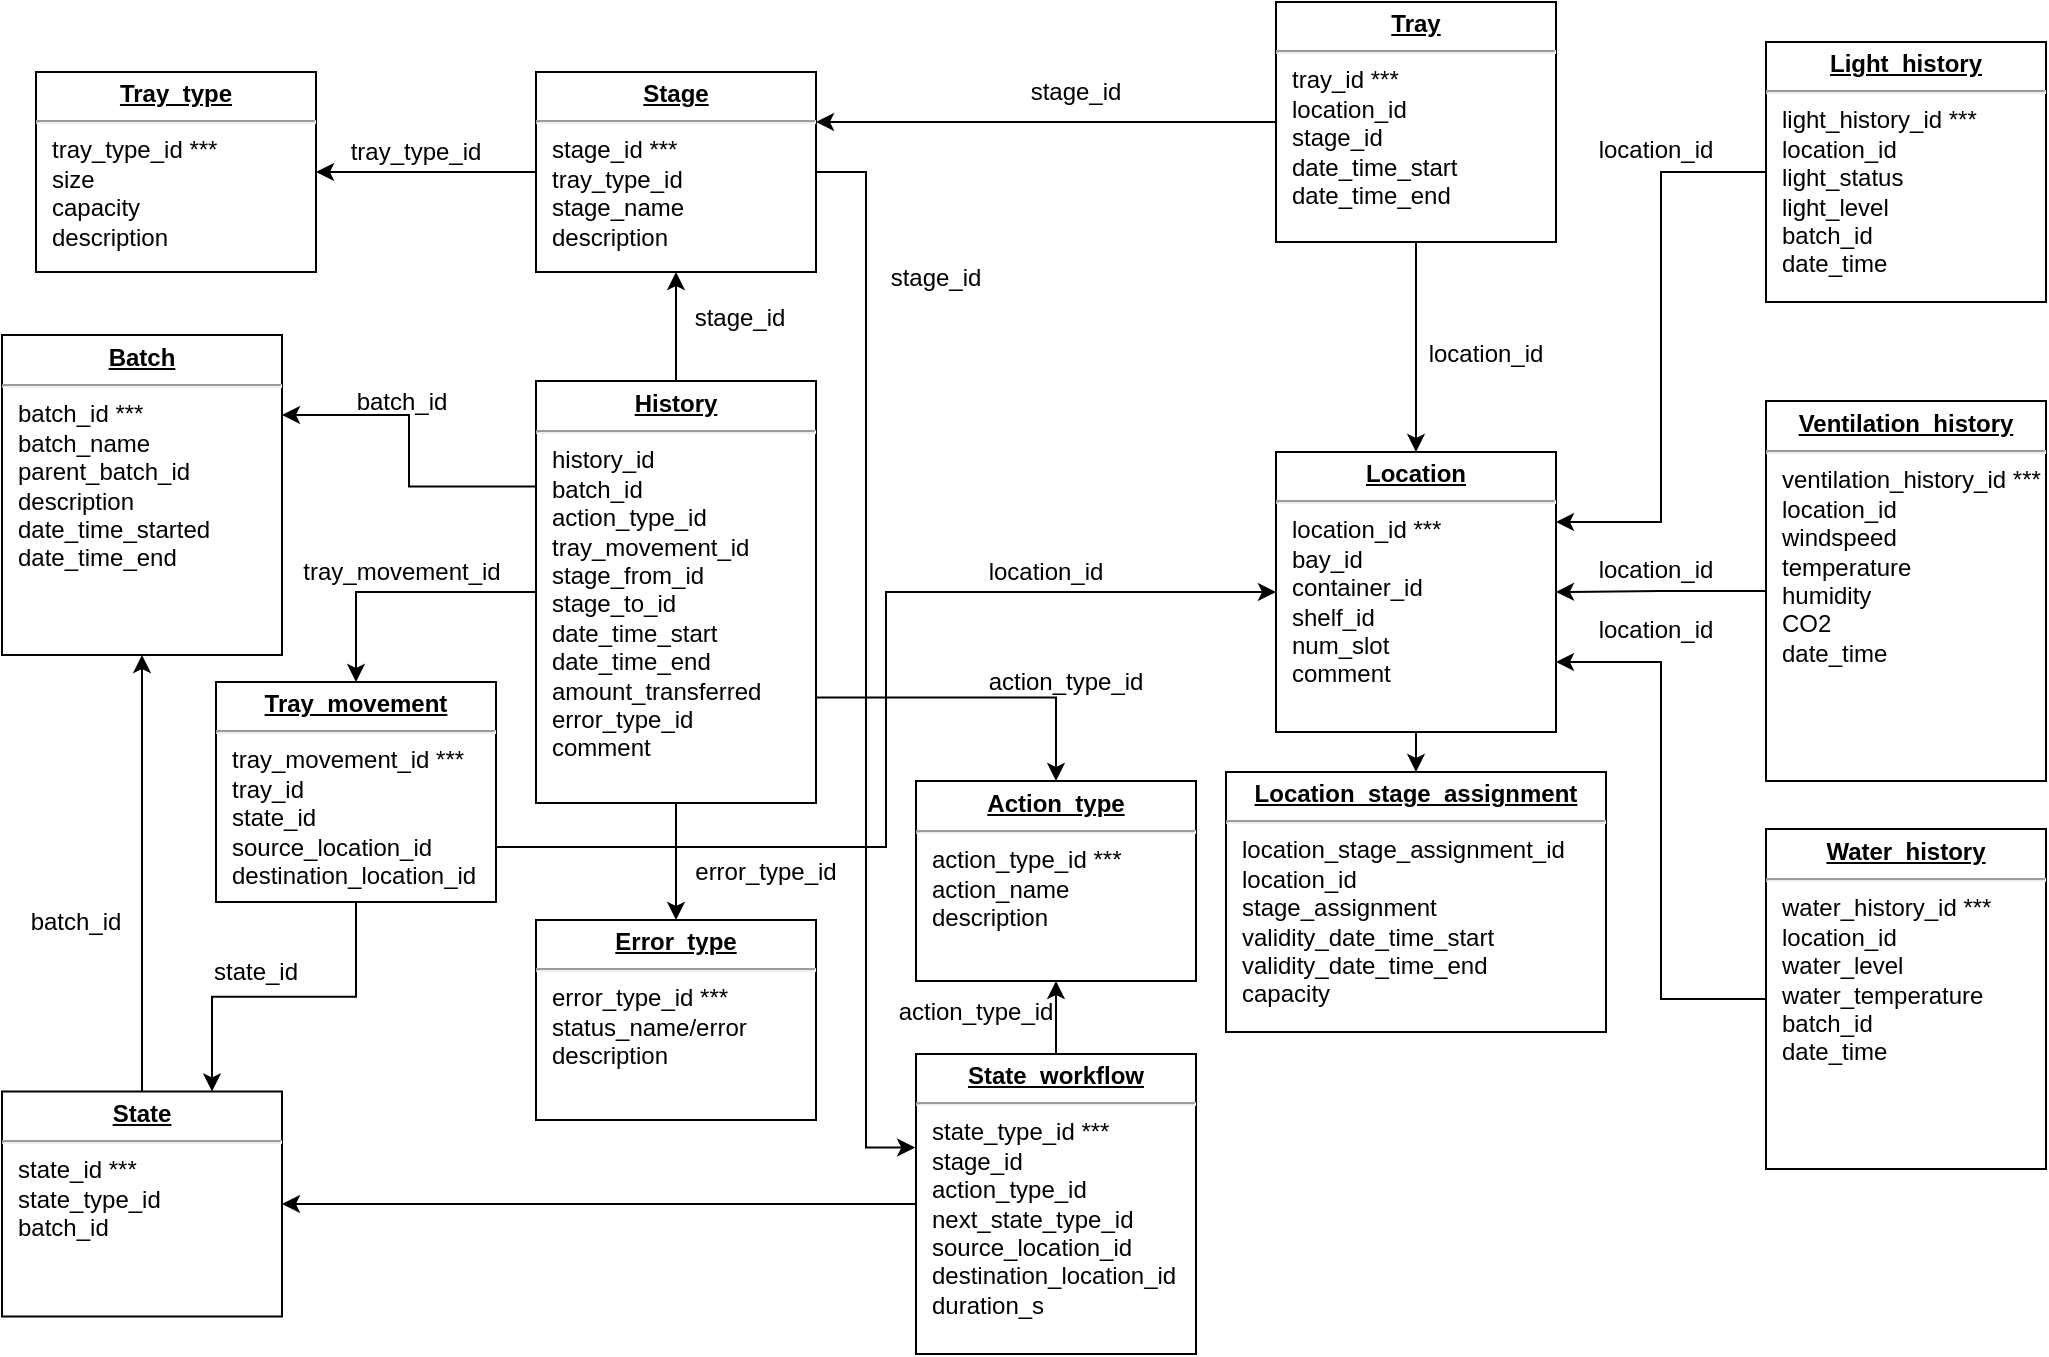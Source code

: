 <mxfile version="14.6.0" type="device"><diagram name="Page-1" id="a7904f86-f2b4-8e86-fa97-74104820619b"><mxGraphModel dx="1662" dy="737" grid="1" gridSize="10" guides="1" tooltips="1" connect="1" arrows="1" fold="1" page="1" pageScale="1" pageWidth="1100" pageHeight="850" background="#ffffff" math="0" shadow="0"><root><mxCell id="0"/><mxCell id="1" parent="0"/><mxCell id="24794b860abc3c2d-1" value="&lt;p style=&quot;margin: 0px ; margin-top: 4px ; text-align: center ; text-decoration: underline&quot;&gt;&lt;b&gt;Batch&lt;/b&gt;&lt;/p&gt;&lt;hr&gt;&lt;p style=&quot;margin: 0px ; margin-left: 8px&quot;&gt;batch_id ***&lt;br&gt;batch_name&lt;br&gt;parent_batch_id&lt;/p&gt;&lt;p style=&quot;margin: 0px ; margin-left: 8px&quot;&gt;&lt;span&gt;description&lt;/span&gt;&lt;br&gt;&lt;/p&gt;&lt;p style=&quot;margin: 0px ; margin-left: 8px&quot;&gt;date_time_started&lt;/p&gt;&lt;p style=&quot;margin: 0px ; margin-left: 8px&quot;&gt;date_time_end&lt;/p&gt;" style="verticalAlign=top;align=left;overflow=fill;fontSize=12;fontFamily=Helvetica;html=1;rounded=0;shadow=0;comic=0;labelBackgroundColor=none;strokeWidth=1" parent="1" vertex="1"><mxGeometry x="23" y="260.5" width="140" height="160" as="geometry"/></mxCell><mxCell id="24794b860abc3c2d-17" value="&lt;p style=&quot;margin: 0px ; margin-top: 4px ; text-align: center ; text-decoration: underline&quot;&gt;&lt;b&gt;Tray_type&lt;/b&gt;&lt;/p&gt;&lt;hr&gt;&lt;p style=&quot;margin: 0px ; margin-left: 8px&quot;&gt;tray_type_id ***&lt;br&gt;size&lt;/p&gt;&lt;p style=&quot;margin: 0px ; margin-left: 8px&quot;&gt;capacity&lt;br&gt;description&lt;/p&gt;&lt;p style=&quot;margin: 0px ; margin-left: 8px&quot;&gt;&lt;br&gt;&lt;/p&gt;" style="verticalAlign=top;align=left;overflow=fill;fontSize=12;fontFamily=Helvetica;html=1;rounded=0;shadow=0;comic=0;labelBackgroundColor=none;strokeWidth=1" parent="1" vertex="1"><mxGeometry x="40" y="129" width="140" height="100" as="geometry"/></mxCell><mxCell id="ped6waNMPXb0ZNZCsmnn-5" style="edgeStyle=orthogonalEdgeStyle;rounded=0;orthogonalLoop=1;jettySize=auto;html=1;exitX=0;exitY=0.5;exitDx=0;exitDy=0;entryX=1;entryY=0.5;entryDx=0;entryDy=0;" parent="1" source="24794b860abc3c2d-19" target="24794b860abc3c2d-17" edge="1"><mxGeometry relative="1" as="geometry"/></mxCell><mxCell id="QEcD29IbiEaPWwG-I_kp-25" style="edgeStyle=orthogonalEdgeStyle;rounded=0;orthogonalLoop=1;jettySize=auto;html=1;exitX=1;exitY=0.5;exitDx=0;exitDy=0;entryX=-0.003;entryY=0.312;entryDx=0;entryDy=0;entryPerimeter=0;" parent="1" source="24794b860abc3c2d-19" target="QEcD29IbiEaPWwG-I_kp-4" edge="1"><mxGeometry relative="1" as="geometry"/></mxCell><mxCell id="24794b860abc3c2d-19" value="&lt;p style=&quot;margin: 0px ; margin-top: 4px ; text-align: center ; text-decoration: underline&quot;&gt;&lt;b&gt;Stage&lt;/b&gt;&lt;/p&gt;&lt;hr&gt;&lt;p style=&quot;margin: 0px ; margin-left: 8px&quot;&gt;stage_id ***&lt;/p&gt;&lt;p style=&quot;margin: 0px ; margin-left: 8px&quot;&gt;tray_type_id&lt;/p&gt;&lt;p style=&quot;margin: 0px ; margin-left: 8px&quot;&gt;stage_name&lt;/p&gt;&lt;p style=&quot;margin: 0px ; margin-left: 8px&quot;&gt;&lt;span&gt;description&lt;/span&gt;&lt;br&gt;&lt;/p&gt;&lt;p style=&quot;margin: 0px ; margin-left: 8px&quot;&gt;&lt;br&gt;&lt;/p&gt;" style="verticalAlign=top;align=left;overflow=fill;fontSize=12;fontFamily=Helvetica;html=1;rounded=0;shadow=0;comic=0;labelBackgroundColor=none;strokeWidth=1" parent="1" vertex="1"><mxGeometry x="290" y="129" width="140" height="100" as="geometry"/></mxCell><mxCell id="24794b860abc3c2d-22" value="&lt;p style=&quot;margin: 0px ; margin-top: 4px ; text-align: center ; text-decoration: underline&quot;&gt;&lt;b&gt;Error_type&lt;/b&gt;&lt;/p&gt;&lt;hr&gt;&lt;p style=&quot;margin: 0px ; margin-left: 8px&quot;&gt;error_type_id ***&lt;br&gt;status_name/error&lt;br&gt;description&lt;/p&gt;" style="verticalAlign=top;align=left;overflow=fill;fontSize=12;fontFamily=Helvetica;html=1;rounded=0;shadow=0;comic=0;labelBackgroundColor=none;strokeWidth=1" parent="1" vertex="1"><mxGeometry x="290" y="553" width="140" height="100" as="geometry"/></mxCell><mxCell id="ped6waNMPXb0ZNZCsmnn-7" style="edgeStyle=orthogonalEdgeStyle;rounded=0;orthogonalLoop=1;jettySize=auto;html=1;exitX=0.5;exitY=1;exitDx=0;exitDy=0;entryX=0.5;entryY=0;entryDx=0;entryDy=0;" parent="1" source="24794b860abc3c2d-23" target="24794b860abc3c2d-22" edge="1"><mxGeometry relative="1" as="geometry"/></mxCell><mxCell id="ped6waNMPXb0ZNZCsmnn-9" style="edgeStyle=orthogonalEdgeStyle;rounded=0;orthogonalLoop=1;jettySize=auto;html=1;exitX=1;exitY=0.75;exitDx=0;exitDy=0;entryX=0.5;entryY=0;entryDx=0;entryDy=0;" parent="1" source="24794b860abc3c2d-23" target="ped6waNMPXb0ZNZCsmnn-6" edge="1"><mxGeometry relative="1" as="geometry"/></mxCell><mxCell id="ped6waNMPXb0ZNZCsmnn-19" style="edgeStyle=orthogonalEdgeStyle;rounded=0;orthogonalLoop=1;jettySize=auto;html=1;exitX=0.5;exitY=0;exitDx=0;exitDy=0;entryX=0.5;entryY=1;entryDx=0;entryDy=0;" parent="1" source="24794b860abc3c2d-23" target="24794b860abc3c2d-19" edge="1"><mxGeometry relative="1" as="geometry"/></mxCell><mxCell id="ped6waNMPXb0ZNZCsmnn-37" style="edgeStyle=orthogonalEdgeStyle;rounded=0;orthogonalLoop=1;jettySize=auto;html=1;exitX=0;exitY=0.25;exitDx=0;exitDy=0;entryX=1;entryY=0.25;entryDx=0;entryDy=0;" parent="1" source="24794b860abc3c2d-23" target="24794b860abc3c2d-1" edge="1"><mxGeometry relative="1" as="geometry"/></mxCell><mxCell id="QEcD29IbiEaPWwG-I_kp-23" style="edgeStyle=orthogonalEdgeStyle;rounded=0;orthogonalLoop=1;jettySize=auto;html=1;exitX=0;exitY=0.5;exitDx=0;exitDy=0;entryX=0.5;entryY=0;entryDx=0;entryDy=0;" parent="1" source="24794b860abc3c2d-23" target="QEcD29IbiEaPWwG-I_kp-18" edge="1"><mxGeometry relative="1" as="geometry"/></mxCell><mxCell id="24794b860abc3c2d-23" value="&lt;p style=&quot;margin: 0px ; margin-top: 4px ; text-align: center ; text-decoration: underline&quot;&gt;&lt;b&gt;History&lt;/b&gt;&lt;/p&gt;&lt;hr&gt;&lt;p style=&quot;margin: 0px ; margin-left: 8px&quot;&gt;history_id&lt;/p&gt;&lt;p style=&quot;margin: 0px ; margin-left: 8px&quot;&gt;batch_id&lt;/p&gt;&lt;p style=&quot;margin: 0px ; margin-left: 8px&quot;&gt;action_type_id&lt;/p&gt;&lt;p style=&quot;margin: 0px 0px 0px 8px&quot;&gt;&lt;span&gt;tray_movement_id&lt;/span&gt;&lt;/p&gt;&lt;p style=&quot;margin: 0px 0px 0px 8px&quot;&gt;&lt;span&gt;stage_from_id&lt;/span&gt;&lt;br&gt;&lt;/p&gt;&lt;p style=&quot;margin: 0px 0px 0px 8px&quot;&gt;stage_to_id&lt;/p&gt;&lt;p style=&quot;margin: 0px ; margin-left: 8px&quot;&gt;&lt;span&gt;date_time_start&lt;/span&gt;&lt;br&gt;&lt;/p&gt;&lt;p style=&quot;margin: 0px ; margin-left: 8px&quot;&gt;date_time_end&lt;br&gt;&lt;/p&gt;&lt;p style=&quot;margin: 0px ; margin-left: 8px&quot;&gt;amount_transferred&lt;/p&gt;&lt;p style=&quot;margin: 0px ; margin-left: 8px&quot;&gt;error_type_id&lt;/p&gt;&lt;p style=&quot;margin: 0px ; margin-left: 8px&quot;&gt;comment&lt;/p&gt;&lt;p style=&quot;margin: 0px ; margin-left: 8px&quot;&gt;&lt;br&gt;&lt;/p&gt;&lt;p style=&quot;margin: 0px ; margin-left: 8px&quot;&gt;&lt;br&gt;&lt;/p&gt;&lt;p style=&quot;margin: 0px ; margin-left: 8px&quot;&gt;&lt;br&gt;&lt;/p&gt;" style="verticalAlign=top;align=left;overflow=fill;fontSize=12;fontFamily=Helvetica;html=1;rounded=0;shadow=0;comic=0;labelBackgroundColor=none;strokeWidth=1" parent="1" vertex="1"><mxGeometry x="290" y="283.5" width="140" height="211" as="geometry"/></mxCell><mxCell id="ped6waNMPXb0ZNZCsmnn-18" style="edgeStyle=orthogonalEdgeStyle;rounded=0;orthogonalLoop=1;jettySize=auto;html=1;exitX=0;exitY=0.5;exitDx=0;exitDy=0;entryX=1;entryY=0.75;entryDx=0;entryDy=0;" parent="1" source="24794b860abc3c2d-26" target="ped6waNMPXb0ZNZCsmnn-15" edge="1"><mxGeometry relative="1" as="geometry"/></mxCell><mxCell id="24794b860abc3c2d-26" value="&lt;p style=&quot;margin: 0px ; margin-top: 4px ; text-align: center ; text-decoration: underline&quot;&gt;&lt;b&gt;Water_history&lt;/b&gt;&lt;/p&gt;&lt;hr&gt;&lt;p style=&quot;margin: 0px ; margin-left: 8px&quot;&gt;water_history_id ***&lt;/p&gt;&lt;p style=&quot;margin: 0px ; margin-left: 8px&quot;&gt;&lt;span&gt;location_id&lt;/span&gt;&lt;/p&gt;&lt;p style=&quot;margin: 0px ; margin-left: 8px&quot;&gt;&lt;span&gt;water_level&lt;/span&gt;&lt;br&gt;&lt;/p&gt;&lt;p style=&quot;margin: 0px ; margin-left: 8px&quot;&gt;water_temperature&lt;/p&gt;&lt;p style=&quot;margin: 0px ; margin-left: 8px&quot;&gt;batch_id&lt;/p&gt;&lt;p style=&quot;margin: 0px ; margin-left: 8px&quot;&gt;date_time&lt;/p&gt;&lt;p style=&quot;margin: 0px ; margin-left: 8px&quot;&gt;&lt;br&gt;&lt;/p&gt;" style="verticalAlign=top;align=left;overflow=fill;fontSize=12;fontFamily=Helvetica;html=1;rounded=0;shadow=0;comic=0;labelBackgroundColor=none;strokeWidth=1" parent="1" vertex="1"><mxGeometry x="905" y="507.5" width="140" height="170" as="geometry"/></mxCell><mxCell id="ped6waNMPXb0ZNZCsmnn-17" style="edgeStyle=orthogonalEdgeStyle;rounded=0;orthogonalLoop=1;jettySize=auto;html=1;exitX=0;exitY=0.5;exitDx=0;exitDy=0;" parent="1" source="24794b860abc3c2d-29" target="ped6waNMPXb0ZNZCsmnn-15" edge="1"><mxGeometry relative="1" as="geometry"/></mxCell><mxCell id="24794b860abc3c2d-29" value="&lt;p style=&quot;margin: 0px ; margin-top: 4px ; text-align: center ; text-decoration: underline&quot;&gt;&lt;b&gt;Ventilation_history&lt;/b&gt;&lt;/p&gt;&lt;hr&gt;&lt;p style=&quot;margin: 0px ; margin-left: 8px&quot;&gt;ventilation_history_id ***&lt;/p&gt;&lt;p style=&quot;margin: 0px ; margin-left: 8px&quot;&gt;location_id&lt;/p&gt;&lt;p style=&quot;margin: 0px ; margin-left: 8px&quot;&gt;&lt;span&gt;windspeed&lt;/span&gt;&lt;br&gt;&lt;/p&gt;&lt;p style=&quot;margin: 0px ; margin-left: 8px&quot;&gt;temperature&lt;br&gt;&lt;/p&gt;&lt;p style=&quot;margin: 0px ; margin-left: 8px&quot;&gt;humidity&lt;br&gt;&lt;/p&gt;&lt;p style=&quot;margin: 0px ; margin-left: 8px&quot;&gt;CO2&lt;br&gt;&lt;/p&gt;&lt;p style=&quot;margin: 0px ; margin-left: 8px&quot;&gt;date_time&lt;/p&gt;&lt;p style=&quot;margin: 0px ; margin-left: 8px&quot;&gt;&lt;br&gt;&lt;/p&gt;&lt;p style=&quot;margin: 0px ; margin-left: 8px&quot;&gt;&lt;br&gt;&lt;/p&gt;" style="verticalAlign=top;align=left;overflow=fill;fontSize=12;fontFamily=Helvetica;html=1;rounded=0;shadow=0;comic=0;labelBackgroundColor=none;strokeWidth=1" parent="1" vertex="1"><mxGeometry x="905" y="293.5" width="140" height="190" as="geometry"/></mxCell><mxCell id="ped6waNMPXb0ZNZCsmnn-16" style="edgeStyle=orthogonalEdgeStyle;rounded=0;orthogonalLoop=1;jettySize=auto;html=1;exitX=0;exitY=0.5;exitDx=0;exitDy=0;entryX=1;entryY=0.25;entryDx=0;entryDy=0;" parent="1" source="ped6waNMPXb0ZNZCsmnn-1" target="ped6waNMPXb0ZNZCsmnn-15" edge="1"><mxGeometry relative="1" as="geometry"/></mxCell><mxCell id="ped6waNMPXb0ZNZCsmnn-1" value="&lt;p style=&quot;margin: 0px ; margin-top: 4px ; text-align: center ; text-decoration: underline&quot;&gt;&lt;b&gt;Light_history&lt;/b&gt;&lt;/p&gt;&lt;hr&gt;&lt;p style=&quot;margin: 0px ; margin-left: 8px&quot;&gt;light_history_id ***&lt;/p&gt;&lt;p style=&quot;margin: 0px ; margin-left: 8px&quot;&gt;&lt;span&gt;location_id&lt;/span&gt;&lt;/p&gt;&lt;p style=&quot;margin: 0px ; margin-left: 8px&quot;&gt;&lt;span&gt;light_status&lt;/span&gt;&lt;/p&gt;&lt;p style=&quot;margin: 0px ; margin-left: 8px&quot;&gt;&lt;span&gt;light_level&lt;/span&gt;&lt;br&gt;&lt;/p&gt;&lt;p style=&quot;margin: 0px ; margin-left: 8px&quot;&gt;batch_id&lt;/p&gt;&lt;p style=&quot;margin: 0px ; margin-left: 8px&quot;&gt;date_time&lt;/p&gt;" style="verticalAlign=top;align=left;overflow=fill;fontSize=12;fontFamily=Helvetica;html=1;rounded=0;shadow=0;comic=0;labelBackgroundColor=none;strokeWidth=1" parent="1" vertex="1"><mxGeometry x="905" y="114" width="140" height="130" as="geometry"/></mxCell><mxCell id="ped6waNMPXb0ZNZCsmnn-6" value="&lt;p style=&quot;margin: 0px ; margin-top: 4px ; text-align: center ; text-decoration: underline&quot;&gt;&lt;b&gt;Action_type&lt;/b&gt;&lt;/p&gt;&lt;hr&gt;&lt;p style=&quot;margin: 0px ; margin-left: 8px&quot;&gt;action_type_id ***&lt;/p&gt;&lt;p style=&quot;margin: 0px ; margin-left: 8px&quot;&gt;action_name&lt;/p&gt;&lt;p style=&quot;margin: 0px ; margin-left: 8px&quot;&gt;description&lt;br&gt;&lt;/p&gt;&lt;p style=&quot;margin: 0px 0px 0px 8px&quot;&gt;&lt;br&gt;&lt;/p&gt;" style="verticalAlign=top;align=left;overflow=fill;fontSize=12;fontFamily=Helvetica;html=1;rounded=0;shadow=0;comic=0;labelBackgroundColor=none;strokeWidth=1" parent="1" vertex="1"><mxGeometry x="480" y="483.5" width="140" height="100" as="geometry"/></mxCell><mxCell id="QEcD29IbiEaPWwG-I_kp-6" style="edgeStyle=orthogonalEdgeStyle;rounded=0;orthogonalLoop=1;jettySize=auto;html=1;exitX=0.5;exitY=1;exitDx=0;exitDy=0;entryX=0.5;entryY=0;entryDx=0;entryDy=0;" parent="1" source="ped6waNMPXb0ZNZCsmnn-15" target="QEcD29IbiEaPWwG-I_kp-5" edge="1"><mxGeometry relative="1" as="geometry"/></mxCell><mxCell id="ped6waNMPXb0ZNZCsmnn-15" value="&lt;p style=&quot;margin: 0px ; margin-top: 4px ; text-align: center ; text-decoration: underline&quot;&gt;&lt;b&gt;Location&lt;/b&gt;&lt;/p&gt;&lt;hr&gt;&lt;p style=&quot;margin: 0px ; margin-left: 8px&quot;&gt;location_id ***&lt;br&gt;bay_id&lt;/p&gt;&lt;p style=&quot;margin: 0px ; margin-left: 8px&quot;&gt;container_id&lt;br&gt;shelf_id&lt;/p&gt;&lt;p style=&quot;margin: 0px ; margin-left: 8px&quot;&gt;num_slot&lt;/p&gt;&lt;p style=&quot;margin: 0px ; margin-left: 8px&quot;&gt;comment&lt;/p&gt;&lt;p style=&quot;margin: 0px ; margin-left: 8px&quot;&gt;&lt;br&gt;&lt;/p&gt;&lt;p style=&quot;margin: 0px ; margin-left: 8px&quot;&gt;&lt;br&gt;&lt;/p&gt;" style="verticalAlign=top;align=left;overflow=fill;fontSize=12;fontFamily=Helvetica;html=1;rounded=0;shadow=0;comic=0;labelBackgroundColor=none;strokeWidth=1" parent="1" vertex="1"><mxGeometry x="660" y="319" width="140" height="140" as="geometry"/></mxCell><mxCell id="ped6waNMPXb0ZNZCsmnn-22" value="tray_type_id" style="text;html=1;strokeColor=none;fillColor=none;align=center;verticalAlign=middle;whiteSpace=wrap;rounded=0;" parent="1" vertex="1"><mxGeometry x="210" y="159" width="40" height="20" as="geometry"/></mxCell><mxCell id="ped6waNMPXb0ZNZCsmnn-23" value="stage_id" style="text;html=1;strokeColor=none;fillColor=none;align=center;verticalAlign=middle;whiteSpace=wrap;rounded=0;" parent="1" vertex="1"><mxGeometry x="367" y="242" width="50" height="20" as="geometry"/></mxCell><mxCell id="ped6waNMPXb0ZNZCsmnn-24" value="batch_id" style="text;html=1;strokeColor=none;fillColor=none;align=center;verticalAlign=middle;whiteSpace=wrap;rounded=0;" parent="1" vertex="1"><mxGeometry x="198" y="283.5" width="50" height="20" as="geometry"/></mxCell><mxCell id="ped6waNMPXb0ZNZCsmnn-25" value="location_id" style="text;html=1;strokeColor=none;fillColor=none;align=center;verticalAlign=middle;whiteSpace=wrap;rounded=0;" parent="1" vertex="1"><mxGeometry x="520" y="369" width="50" height="20" as="geometry"/></mxCell><mxCell id="ped6waNMPXb0ZNZCsmnn-26" value="error_type_id" style="text;html=1;strokeColor=none;fillColor=none;align=center;verticalAlign=middle;whiteSpace=wrap;rounded=0;" parent="1" vertex="1"><mxGeometry x="380" y="519" width="50" height="20" as="geometry"/></mxCell><mxCell id="ped6waNMPXb0ZNZCsmnn-27" value="action_type_id" style="text;html=1;strokeColor=none;fillColor=none;align=center;verticalAlign=middle;whiteSpace=wrap;rounded=0;" parent="1" vertex="1"><mxGeometry x="530" y="424" width="50" height="20" as="geometry"/></mxCell><mxCell id="ped6waNMPXb0ZNZCsmnn-28" value="location_id" style="text;html=1;strokeColor=none;fillColor=none;align=center;verticalAlign=middle;whiteSpace=wrap;rounded=0;" parent="1" vertex="1"><mxGeometry x="825" y="157.5" width="50" height="20" as="geometry"/></mxCell><mxCell id="ped6waNMPXb0ZNZCsmnn-29" value="location_id" style="text;html=1;strokeColor=none;fillColor=none;align=center;verticalAlign=middle;whiteSpace=wrap;rounded=0;" parent="1" vertex="1"><mxGeometry x="825" y="367.5" width="50" height="20" as="geometry"/></mxCell><mxCell id="ped6waNMPXb0ZNZCsmnn-30" value="location_id" style="text;html=1;strokeColor=none;fillColor=none;align=center;verticalAlign=middle;whiteSpace=wrap;rounded=0;" parent="1" vertex="1"><mxGeometry x="825" y="397.5" width="50" height="20" as="geometry"/></mxCell><mxCell id="QEcD29IbiEaPWwG-I_kp-12" style="edgeStyle=orthogonalEdgeStyle;rounded=0;orthogonalLoop=1;jettySize=auto;html=1;exitX=0.5;exitY=0;exitDx=0;exitDy=0;entryX=0.5;entryY=1;entryDx=0;entryDy=0;" parent="1" source="QEcD29IbiEaPWwG-I_kp-2" target="24794b860abc3c2d-1" edge="1"><mxGeometry relative="1" as="geometry"/></mxCell><mxCell id="QEcD29IbiEaPWwG-I_kp-2" value="&lt;p style=&quot;margin: 0px ; margin-top: 4px ; text-align: center ; text-decoration: underline&quot;&gt;&lt;b&gt;State&lt;/b&gt;&lt;/p&gt;&lt;hr&gt;&lt;p style=&quot;margin: 0px ; margin-left: 8px&quot;&gt;state_id ***&lt;/p&gt;&lt;p style=&quot;margin: 0px ; margin-left: 8px&quot;&gt;&lt;span&gt;state_type_id&lt;/span&gt;&lt;br&gt;&lt;/p&gt;&lt;p style=&quot;margin: 0px ; margin-left: 8px&quot;&gt;batch_id&amp;nbsp;&lt;br&gt;&lt;br&gt;&lt;/p&gt;" style="verticalAlign=top;align=left;overflow=fill;fontSize=12;fontFamily=Helvetica;html=1;rounded=0;shadow=0;comic=0;labelBackgroundColor=none;strokeWidth=1" parent="1" vertex="1"><mxGeometry x="23" y="638.75" width="140" height="112.5" as="geometry"/></mxCell><mxCell id="QEcD29IbiEaPWwG-I_kp-10" style="edgeStyle=orthogonalEdgeStyle;rounded=0;orthogonalLoop=1;jettySize=auto;html=1;exitX=0.5;exitY=0;exitDx=0;exitDy=0;entryX=0.5;entryY=1;entryDx=0;entryDy=0;" parent="1" source="QEcD29IbiEaPWwG-I_kp-4" target="ped6waNMPXb0ZNZCsmnn-6" edge="1"><mxGeometry relative="1" as="geometry"/></mxCell><mxCell id="QEcD29IbiEaPWwG-I_kp-24" style="edgeStyle=orthogonalEdgeStyle;rounded=0;orthogonalLoop=1;jettySize=auto;html=1;exitX=0;exitY=0.5;exitDx=0;exitDy=0;entryX=1;entryY=0.5;entryDx=0;entryDy=0;" parent="1" source="QEcD29IbiEaPWwG-I_kp-4" target="QEcD29IbiEaPWwG-I_kp-2" edge="1"><mxGeometry relative="1" as="geometry"/></mxCell><mxCell id="QEcD29IbiEaPWwG-I_kp-4" value="&lt;p style=&quot;margin: 0px ; margin-top: 4px ; text-align: center ; text-decoration: underline&quot;&gt;&lt;b&gt;State_workflow&lt;/b&gt;&lt;/p&gt;&lt;hr&gt;&lt;p style=&quot;margin: 0px ; margin-left: 8px&quot;&gt;&lt;span&gt;state_type_id ***&lt;/span&gt;&lt;br&gt;&lt;/p&gt;&lt;p style=&quot;margin: 0px ; margin-left: 8px&quot;&gt;stage_id&lt;/p&gt;&lt;p style=&quot;margin: 0px ; margin-left: 8px&quot;&gt;action_type_id&lt;/p&gt;&lt;p style=&quot;margin: 0px ; margin-left: 8px&quot;&gt;next_state_type_id&lt;/p&gt;&lt;p style=&quot;margin: 0px ; margin-left: 8px&quot;&gt;&lt;span&gt;source_location_id&lt;/span&gt;&lt;br&gt;&lt;/p&gt;&lt;p style=&quot;margin: 0px ; margin-left: 8px&quot;&gt;destination_location_id&lt;/p&gt;&lt;p style=&quot;margin: 0px ; margin-left: 8px&quot;&gt;duration_s&lt;br&gt;&lt;/p&gt;" style="verticalAlign=top;align=left;overflow=fill;fontSize=12;fontFamily=Helvetica;html=1;rounded=0;shadow=0;comic=0;labelBackgroundColor=none;strokeWidth=1" parent="1" vertex="1"><mxGeometry x="480" y="620" width="140" height="150" as="geometry"/></mxCell><mxCell id="QEcD29IbiEaPWwG-I_kp-5" value="&lt;p style=&quot;margin: 0px ; margin-top: 4px ; text-align: center ; text-decoration: underline&quot;&gt;&lt;b&gt;Location_stage_assignment&lt;/b&gt;&lt;/p&gt;&lt;hr&gt;&lt;p style=&quot;margin: 0px ; margin-left: 8px&quot;&gt;location_stage_assignment_id&lt;/p&gt;&lt;p style=&quot;margin: 0px ; margin-left: 8px&quot;&gt;location_id&amp;nbsp;&lt;/p&gt;&lt;p style=&quot;margin: 0px ; margin-left: 8px&quot;&gt;&lt;span&gt;stage_assignment&lt;/span&gt;&lt;br&gt;&lt;/p&gt;&lt;p style=&quot;margin: 0px ; margin-left: 8px&quot;&gt;validity_date_time_start&lt;/p&gt;&lt;p style=&quot;margin: 0px ; margin-left: 8px&quot;&gt;validity_date_time_end&lt;/p&gt;&lt;p style=&quot;margin: 0px ; margin-left: 8px&quot;&gt;capacity&lt;/p&gt;&lt;p style=&quot;margin: 0px ; margin-left: 8px&quot;&gt;&lt;br&gt;&lt;/p&gt;" style="verticalAlign=top;align=left;overflow=fill;fontSize=12;fontFamily=Helvetica;html=1;rounded=0;shadow=0;comic=0;labelBackgroundColor=none;strokeWidth=1" parent="1" vertex="1"><mxGeometry x="635" y="479" width="190" height="130" as="geometry"/></mxCell><mxCell id="QEcD29IbiEaPWwG-I_kp-11" value="action_type_id" style="text;html=1;strokeColor=none;fillColor=none;align=center;verticalAlign=middle;whiteSpace=wrap;rounded=0;" parent="1" vertex="1"><mxGeometry x="490" y="589" width="40" height="20" as="geometry"/></mxCell><mxCell id="QEcD29IbiEaPWwG-I_kp-13" value="batch_id" style="text;html=1;strokeColor=none;fillColor=none;align=center;verticalAlign=middle;whiteSpace=wrap;rounded=0;" parent="1" vertex="1"><mxGeometry x="40" y="544" width="40" height="20" as="geometry"/></mxCell><mxCell id="xYenwDcR7UzdaK9fupIm-1" style="edgeStyle=orthogonalEdgeStyle;rounded=0;orthogonalLoop=1;jettySize=auto;html=1;exitX=0.5;exitY=1;exitDx=0;exitDy=0;entryX=0.75;entryY=0;entryDx=0;entryDy=0;" parent="1" source="QEcD29IbiEaPWwG-I_kp-18" target="QEcD29IbiEaPWwG-I_kp-2" edge="1"><mxGeometry relative="1" as="geometry"/></mxCell><mxCell id="4uxZvZph8EBFKWVP-iLD-1" style="edgeStyle=orthogonalEdgeStyle;rounded=0;orthogonalLoop=1;jettySize=auto;html=1;exitX=1;exitY=0.75;exitDx=0;exitDy=0;" edge="1" parent="1" source="QEcD29IbiEaPWwG-I_kp-18" target="ped6waNMPXb0ZNZCsmnn-15"><mxGeometry relative="1" as="geometry"/></mxCell><mxCell id="QEcD29IbiEaPWwG-I_kp-18" value="&lt;p style=&quot;margin: 0px ; margin-top: 4px ; text-align: center ; text-decoration: underline&quot;&gt;&lt;b&gt;Tray_movement&lt;/b&gt;&lt;/p&gt;&lt;hr&gt;&lt;p style=&quot;margin: 0px ; margin-left: 8px&quot;&gt;&lt;span&gt;tray_movement_id ***&lt;/span&gt;&lt;br&gt;&lt;/p&gt;&lt;p style=&quot;margin: 0px ; margin-left: 8px&quot;&gt;&lt;span&gt;tray_id&lt;/span&gt;&lt;/p&gt;&lt;p style=&quot;margin: 0px ; margin-left: 8px&quot;&gt;state_id&lt;/p&gt;&lt;p style=&quot;margin: 0px ; margin-left: 8px&quot;&gt;source_location_id&lt;/p&gt;&lt;p style=&quot;margin: 0px ; margin-left: 8px&quot;&gt;destination_location_id&lt;/p&gt;" style="verticalAlign=top;align=left;overflow=fill;fontSize=12;fontFamily=Helvetica;html=1;rounded=0;shadow=0;comic=0;labelBackgroundColor=none;strokeWidth=1" parent="1" vertex="1"><mxGeometry x="130" y="434" width="140" height="110" as="geometry"/></mxCell><mxCell id="QEcD29IbiEaPWwG-I_kp-22" value="tray_movement_id" style="text;html=1;strokeColor=none;fillColor=none;align=center;verticalAlign=middle;whiteSpace=wrap;rounded=0;" parent="1" vertex="1"><mxGeometry x="203" y="369" width="40" height="20" as="geometry"/></mxCell><mxCell id="QEcD29IbiEaPWwG-I_kp-26" value="stage_id" style="text;html=1;strokeColor=none;fillColor=none;align=center;verticalAlign=middle;whiteSpace=wrap;rounded=0;" parent="1" vertex="1"><mxGeometry x="470" y="222" width="40" height="20" as="geometry"/></mxCell><mxCell id="1OuoY8dpYRl1E6Cqjcz2-6" style="edgeStyle=orthogonalEdgeStyle;rounded=0;orthogonalLoop=1;jettySize=auto;html=1;exitX=0;exitY=0.5;exitDx=0;exitDy=0;entryX=1;entryY=0.25;entryDx=0;entryDy=0;" parent="1" source="1OuoY8dpYRl1E6Cqjcz2-3" target="24794b860abc3c2d-19" edge="1"><mxGeometry relative="1" as="geometry"/></mxCell><mxCell id="1OuoY8dpYRl1E6Cqjcz2-10" style="edgeStyle=orthogonalEdgeStyle;rounded=0;orthogonalLoop=1;jettySize=auto;html=1;exitX=0.5;exitY=1;exitDx=0;exitDy=0;entryX=0.5;entryY=0;entryDx=0;entryDy=0;" parent="1" source="1OuoY8dpYRl1E6Cqjcz2-3" target="ped6waNMPXb0ZNZCsmnn-15" edge="1"><mxGeometry relative="1" as="geometry"/></mxCell><mxCell id="1OuoY8dpYRl1E6Cqjcz2-3" value="&lt;p style=&quot;margin: 0px ; margin-top: 4px ; text-align: center ; text-decoration: underline&quot;&gt;&lt;b&gt;Tray&lt;/b&gt;&lt;/p&gt;&lt;hr&gt;&lt;p style=&quot;margin: 0px ; margin-left: 8px&quot;&gt;&lt;span&gt;tray_id ***&lt;/span&gt;&lt;/p&gt;&lt;p style=&quot;margin: 0px ; margin-left: 8px&quot;&gt;&lt;span&gt;location_id&lt;/span&gt;&lt;br&gt;&lt;/p&gt;&lt;p style=&quot;margin: 0px ; margin-left: 8px&quot;&gt;stage_id&lt;/p&gt;&lt;p style=&quot;margin: 0px ; margin-left: 8px&quot;&gt;date_time_start&lt;/p&gt;&lt;p style=&quot;margin: 0px ; margin-left: 8px&quot;&gt;date_time_end&lt;/p&gt;&lt;p style=&quot;margin: 0px ; margin-left: 8px&quot;&gt;&lt;br&gt;&lt;/p&gt;" style="verticalAlign=top;align=left;overflow=fill;fontSize=12;fontFamily=Helvetica;html=1;rounded=0;shadow=0;comic=0;labelBackgroundColor=none;strokeWidth=1" parent="1" vertex="1"><mxGeometry x="660" y="94" width="140" height="120" as="geometry"/></mxCell><mxCell id="1OuoY8dpYRl1E6Cqjcz2-7" value="location_id" style="text;html=1;strokeColor=none;fillColor=none;align=center;verticalAlign=middle;whiteSpace=wrap;rounded=0;" parent="1" vertex="1"><mxGeometry x="740" y="260" width="50" height="20" as="geometry"/></mxCell><mxCell id="1OuoY8dpYRl1E6Cqjcz2-8" value="stage_id" style="text;html=1;strokeColor=none;fillColor=none;align=center;verticalAlign=middle;whiteSpace=wrap;rounded=0;" parent="1" vertex="1"><mxGeometry x="540" y="129" width="40" height="20" as="geometry"/></mxCell><mxCell id="xYenwDcR7UzdaK9fupIm-2" value="state_id" style="text;html=1;strokeColor=none;fillColor=none;align=center;verticalAlign=middle;whiteSpace=wrap;rounded=0;" parent="1" vertex="1"><mxGeometry x="130" y="569" width="40" height="20" as="geometry"/></mxCell></root></mxGraphModel></diagram></mxfile>
